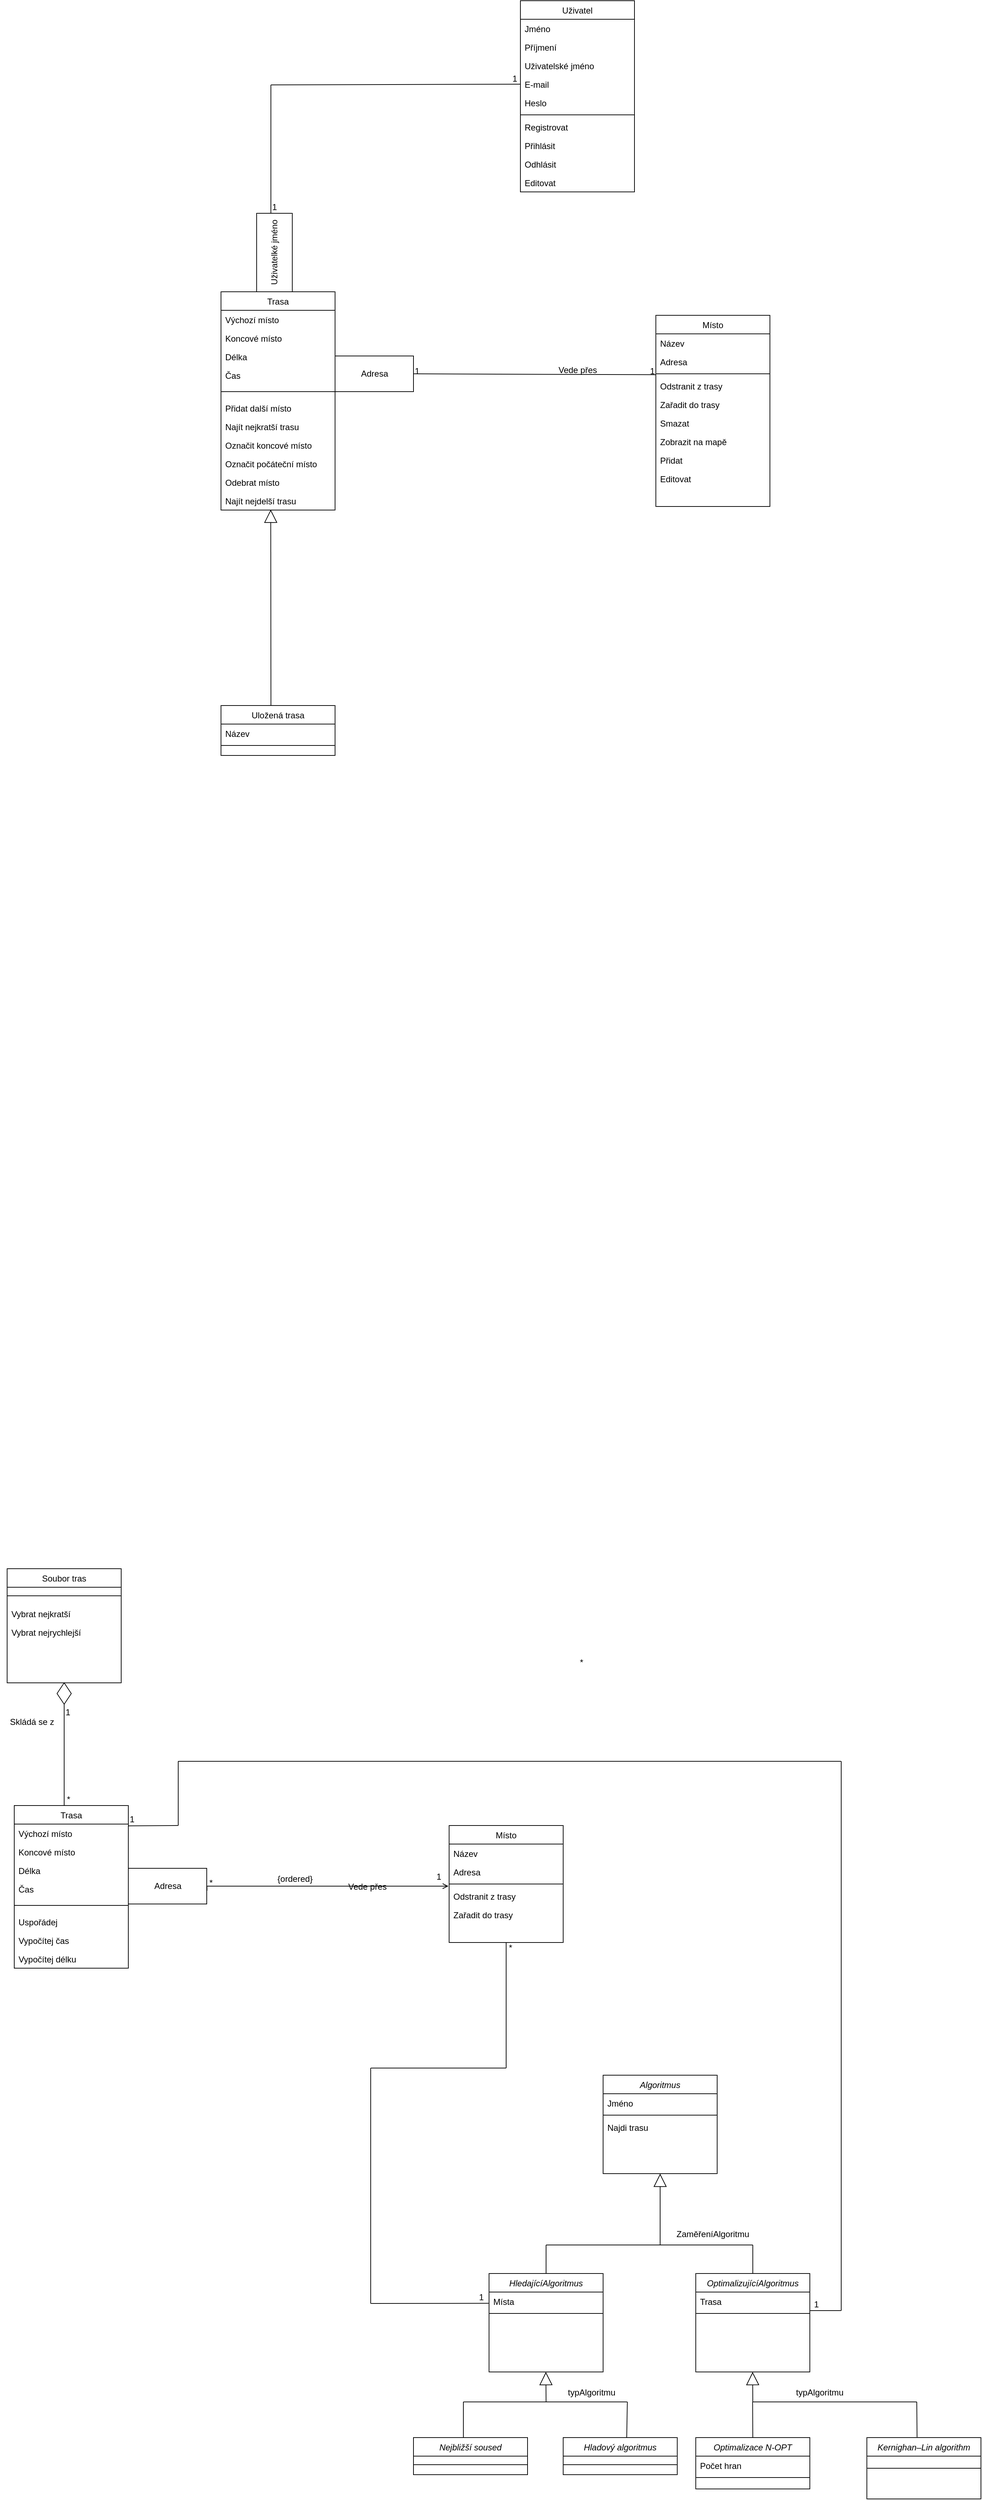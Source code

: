 <mxfile version="20.6.0" type="github">
  <diagram id="C5RBs43oDa-KdzZeNtuy" name="Page-1">
    <mxGraphModel dx="1749" dy="1945" grid="1" gridSize="10" guides="1" tooltips="1" connect="1" arrows="1" fold="1" page="1" pageScale="1" pageWidth="827" pageHeight="1169" math="0" shadow="0">
      <root>
        <mxCell id="WIyWlLk6GJQsqaUBKTNV-0" />
        <mxCell id="WIyWlLk6GJQsqaUBKTNV-1" parent="WIyWlLk6GJQsqaUBKTNV-0" />
        <mxCell id="zkfFHV4jXpPFQw0GAbJ--0" value="Algoritmus" style="swimlane;fontStyle=2;align=center;verticalAlign=top;childLayout=stackLayout;horizontal=1;startSize=26;horizontalStack=0;resizeParent=1;resizeLast=0;collapsible=1;marginBottom=0;rounded=0;shadow=0;strokeWidth=1;" parent="WIyWlLk6GJQsqaUBKTNV-1" vertex="1">
          <mxGeometry x="946" y="1760" width="160" height="138" as="geometry">
            <mxRectangle x="230" y="140" width="160" height="26" as="alternateBounds" />
          </mxGeometry>
        </mxCell>
        <mxCell id="zkfFHV4jXpPFQw0GAbJ--1" value="Jméno" style="text;align=left;verticalAlign=top;spacingLeft=4;spacingRight=4;overflow=hidden;rotatable=0;points=[[0,0.5],[1,0.5]];portConstraint=eastwest;" parent="zkfFHV4jXpPFQw0GAbJ--0" vertex="1">
          <mxGeometry y="26" width="160" height="26" as="geometry" />
        </mxCell>
        <mxCell id="zkfFHV4jXpPFQw0GAbJ--4" value="" style="line;html=1;strokeWidth=1;align=left;verticalAlign=middle;spacingTop=-1;spacingLeft=3;spacingRight=3;rotatable=0;labelPosition=right;points=[];portConstraint=eastwest;" parent="zkfFHV4jXpPFQw0GAbJ--0" vertex="1">
          <mxGeometry y="52" width="160" height="8" as="geometry" />
        </mxCell>
        <mxCell id="zkfFHV4jXpPFQw0GAbJ--5" value="Najdi trasu" style="text;align=left;verticalAlign=top;spacingLeft=4;spacingRight=4;overflow=hidden;rotatable=0;points=[[0,0.5],[1,0.5]];portConstraint=eastwest;" parent="zkfFHV4jXpPFQw0GAbJ--0" vertex="1">
          <mxGeometry y="60" width="160" height="26" as="geometry" />
        </mxCell>
        <mxCell id="zkfFHV4jXpPFQw0GAbJ--17" value="Místo" style="swimlane;fontStyle=0;align=center;verticalAlign=top;childLayout=stackLayout;horizontal=1;startSize=26;horizontalStack=0;resizeParent=1;resizeLast=0;collapsible=1;marginBottom=0;rounded=0;shadow=0;strokeWidth=1;" parent="WIyWlLk6GJQsqaUBKTNV-1" vertex="1">
          <mxGeometry x="730" y="1410" width="160" height="164" as="geometry">
            <mxRectangle x="508" y="120" width="160" height="26" as="alternateBounds" />
          </mxGeometry>
        </mxCell>
        <mxCell id="PRPRRemflatUXukgjwjQ-74" value="Název" style="text;align=left;verticalAlign=top;spacingLeft=4;spacingRight=4;overflow=hidden;rotatable=0;points=[[0,0.5],[1,0.5]];portConstraint=eastwest;rounded=0;shadow=0;html=0;" parent="zkfFHV4jXpPFQw0GAbJ--17" vertex="1">
          <mxGeometry y="26" width="160" height="26" as="geometry" />
        </mxCell>
        <mxCell id="0o7xEiwUKef1w0XgxSPL-0" value="Adresa" style="text;align=left;verticalAlign=top;spacingLeft=4;spacingRight=4;overflow=hidden;rotatable=0;points=[[0,0.5],[1,0.5]];portConstraint=eastwest;rounded=0;shadow=0;html=0;" parent="zkfFHV4jXpPFQw0GAbJ--17" vertex="1">
          <mxGeometry y="52" width="160" height="26" as="geometry" />
        </mxCell>
        <mxCell id="zkfFHV4jXpPFQw0GAbJ--23" value="" style="line;html=1;strokeWidth=1;align=left;verticalAlign=middle;spacingTop=-1;spacingLeft=3;spacingRight=3;rotatable=0;labelPosition=right;points=[];portConstraint=eastwest;" parent="zkfFHV4jXpPFQw0GAbJ--17" vertex="1">
          <mxGeometry y="78" width="160" height="8" as="geometry" />
        </mxCell>
        <mxCell id="zkfFHV4jXpPFQw0GAbJ--25" value="Odstranit z trasy" style="text;align=left;verticalAlign=top;spacingLeft=4;spacingRight=4;overflow=hidden;rotatable=0;points=[[0,0.5],[1,0.5]];portConstraint=eastwest;" parent="zkfFHV4jXpPFQw0GAbJ--17" vertex="1">
          <mxGeometry y="86" width="160" height="26" as="geometry" />
        </mxCell>
        <mxCell id="zkfFHV4jXpPFQw0GAbJ--24" value="Zařadit do trasy" style="text;align=left;verticalAlign=top;spacingLeft=4;spacingRight=4;overflow=hidden;rotatable=0;points=[[0,0.5],[1,0.5]];portConstraint=eastwest;" parent="zkfFHV4jXpPFQw0GAbJ--17" vertex="1">
          <mxGeometry y="112" width="160" height="26" as="geometry" />
        </mxCell>
        <mxCell id="PRPRRemflatUXukgjwjQ-11" value="Nejbližší soused" style="swimlane;fontStyle=2;align=center;verticalAlign=top;childLayout=stackLayout;horizontal=1;startSize=26;horizontalStack=0;resizeParent=1;resizeLast=0;collapsible=1;marginBottom=0;rounded=0;shadow=0;strokeWidth=1;" parent="WIyWlLk6GJQsqaUBKTNV-1" vertex="1">
          <mxGeometry x="680" y="2268" width="160" height="52" as="geometry">
            <mxRectangle x="230" y="140" width="160" height="26" as="alternateBounds" />
          </mxGeometry>
        </mxCell>
        <mxCell id="PRPRRemflatUXukgjwjQ-13" value="" style="line;html=1;strokeWidth=1;align=left;verticalAlign=middle;spacingTop=-1;spacingLeft=3;spacingRight=3;rotatable=0;labelPosition=right;points=[];portConstraint=eastwest;" parent="PRPRRemflatUXukgjwjQ-11" vertex="1">
          <mxGeometry y="26" width="160" height="24" as="geometry" />
        </mxCell>
        <mxCell id="PRPRRemflatUXukgjwjQ-15" value="Trasa" style="swimlane;fontStyle=0;align=center;verticalAlign=top;childLayout=stackLayout;horizontal=1;startSize=26;horizontalStack=0;resizeParent=1;resizeLast=0;collapsible=1;marginBottom=0;rounded=0;shadow=0;strokeWidth=1;" parent="WIyWlLk6GJQsqaUBKTNV-1" vertex="1">
          <mxGeometry x="120" y="1382" width="160" height="228" as="geometry">
            <mxRectangle x="508" y="120" width="160" height="26" as="alternateBounds" />
          </mxGeometry>
        </mxCell>
        <mxCell id="PRPRRemflatUXukgjwjQ-22" value="Výchozí místo" style="text;align=left;verticalAlign=top;spacingLeft=4;spacingRight=4;overflow=hidden;rotatable=0;points=[[0,0.5],[1,0.5]];portConstraint=eastwest;" parent="PRPRRemflatUXukgjwjQ-15" vertex="1">
          <mxGeometry y="26" width="160" height="26" as="geometry" />
        </mxCell>
        <mxCell id="PRPRRemflatUXukgjwjQ-23" value="Koncové místo" style="text;align=left;verticalAlign=top;spacingLeft=4;spacingRight=4;overflow=hidden;rotatable=0;points=[[0,0.5],[1,0.5]];portConstraint=eastwest;" parent="PRPRRemflatUXukgjwjQ-15" vertex="1">
          <mxGeometry y="52" width="160" height="26" as="geometry" />
        </mxCell>
        <mxCell id="PRPRRemflatUXukgjwjQ-83" value="Délka" style="text;align=left;verticalAlign=top;spacingLeft=4;spacingRight=4;overflow=hidden;rotatable=0;points=[[0,0.5],[1,0.5]];portConstraint=eastwest;" parent="PRPRRemflatUXukgjwjQ-15" vertex="1">
          <mxGeometry y="78" width="160" height="26" as="geometry" />
        </mxCell>
        <mxCell id="PRPRRemflatUXukgjwjQ-84" value="Čas" style="text;align=left;verticalAlign=top;spacingLeft=4;spacingRight=4;overflow=hidden;rotatable=0;points=[[0,0.5],[1,0.5]];portConstraint=eastwest;" parent="PRPRRemflatUXukgjwjQ-15" vertex="1">
          <mxGeometry y="104" width="160" height="26" as="geometry" />
        </mxCell>
        <mxCell id="PRPRRemflatUXukgjwjQ-18" value="" style="line;html=1;strokeWidth=1;align=left;verticalAlign=middle;spacingTop=-1;spacingLeft=3;spacingRight=3;rotatable=0;labelPosition=right;points=[];portConstraint=eastwest;" parent="PRPRRemflatUXukgjwjQ-15" vertex="1">
          <mxGeometry y="130" width="160" height="20" as="geometry" />
        </mxCell>
        <mxCell id="PRPRRemflatUXukgjwjQ-120" value="Uspořádej" style="text;align=left;verticalAlign=top;spacingLeft=4;spacingRight=4;overflow=hidden;rotatable=0;points=[[0,0.5],[1,0.5]];portConstraint=eastwest;" parent="PRPRRemflatUXukgjwjQ-15" vertex="1">
          <mxGeometry y="150" width="160" height="26" as="geometry" />
        </mxCell>
        <mxCell id="PRPRRemflatUXukgjwjQ-126" value="Vypočítej čas" style="text;align=left;verticalAlign=top;spacingLeft=4;spacingRight=4;overflow=hidden;rotatable=0;points=[[0,0.5],[1,0.5]];portConstraint=eastwest;" parent="PRPRRemflatUXukgjwjQ-15" vertex="1">
          <mxGeometry y="176" width="160" height="26" as="geometry" />
        </mxCell>
        <mxCell id="PRPRRemflatUXukgjwjQ-127" value="Vypočítej délku" style="text;align=left;verticalAlign=top;spacingLeft=4;spacingRight=4;overflow=hidden;rotatable=0;points=[[0,0.5],[1,0.5]];portConstraint=eastwest;" parent="PRPRRemflatUXukgjwjQ-15" vertex="1">
          <mxGeometry y="202" width="160" height="26" as="geometry" />
        </mxCell>
        <mxCell id="zkfFHV4jXpPFQw0GAbJ--26" value="" style="endArrow=open;shadow=0;strokeWidth=1;rounded=0;endFill=1;edgeStyle=elbowEdgeStyle;elbow=vertical;exitX=1.003;exitY=0.627;exitDx=0;exitDy=0;exitPerimeter=0;" parent="WIyWlLk6GJQsqaUBKTNV-1" source="PRPRRemflatUXukgjwjQ-73" edge="1">
          <mxGeometry x="0.5" y="41" relative="1" as="geometry">
            <mxPoint x="480" y="1522" as="sourcePoint" />
            <mxPoint x="729" y="1495" as="targetPoint" />
            <mxPoint x="-40" y="32" as="offset" />
            <Array as="points">
              <mxPoint x="570" y="1495" />
            </Array>
          </mxGeometry>
        </mxCell>
        <mxCell id="zkfFHV4jXpPFQw0GAbJ--27" value="1" style="resizable=0;align=left;verticalAlign=bottom;labelBackgroundColor=none;fontSize=12;" parent="zkfFHV4jXpPFQw0GAbJ--26" connectable="0" vertex="1">
          <mxGeometry x="-1" relative="1" as="geometry">
            <mxPoint x="320" y="-11" as="offset" />
          </mxGeometry>
        </mxCell>
        <mxCell id="zkfFHV4jXpPFQw0GAbJ--28" value="*" style="resizable=0;align=right;verticalAlign=bottom;labelBackgroundColor=none;fontSize=12;" parent="zkfFHV4jXpPFQw0GAbJ--26" connectable="0" vertex="1">
          <mxGeometry x="1" relative="1" as="geometry">
            <mxPoint x="-329" y="4" as="offset" />
          </mxGeometry>
        </mxCell>
        <mxCell id="zkfFHV4jXpPFQw0GAbJ--29" value="Vede přes" style="text;html=1;resizable=0;points=[];;align=center;verticalAlign=middle;labelBackgroundColor=none;rounded=0;shadow=0;strokeWidth=1;fontSize=12;" parent="zkfFHV4jXpPFQw0GAbJ--26" vertex="1" connectable="0">
          <mxGeometry x="0.5" y="49" relative="1" as="geometry">
            <mxPoint x="267" y="-2076" as="offset" />
          </mxGeometry>
        </mxCell>
        <mxCell id="PRPRRemflatUXukgjwjQ-29" value="Hladový algoritmus" style="swimlane;fontStyle=2;align=center;verticalAlign=top;childLayout=stackLayout;horizontal=1;startSize=26;horizontalStack=0;resizeParent=1;resizeLast=0;collapsible=1;marginBottom=0;rounded=0;shadow=0;strokeWidth=1;" parent="WIyWlLk6GJQsqaUBKTNV-1" vertex="1">
          <mxGeometry x="890" y="2268" width="160" height="52" as="geometry">
            <mxRectangle x="230" y="140" width="160" height="26" as="alternateBounds" />
          </mxGeometry>
        </mxCell>
        <mxCell id="PRPRRemflatUXukgjwjQ-31" value="" style="line;html=1;strokeWidth=1;align=left;verticalAlign=middle;spacingTop=-1;spacingLeft=3;spacingRight=3;rotatable=0;labelPosition=right;points=[];portConstraint=eastwest;" parent="PRPRRemflatUXukgjwjQ-29" vertex="1">
          <mxGeometry y="26" width="160" height="24" as="geometry" />
        </mxCell>
        <mxCell id="PRPRRemflatUXukgjwjQ-33" value="Optimalizace N-OPT" style="swimlane;fontStyle=2;align=center;verticalAlign=top;childLayout=stackLayout;horizontal=1;startSize=26;horizontalStack=0;resizeParent=1;resizeLast=0;collapsible=1;marginBottom=0;rounded=0;shadow=0;strokeWidth=1;" parent="WIyWlLk6GJQsqaUBKTNV-1" vertex="1">
          <mxGeometry x="1076" y="2268" width="160" height="72" as="geometry">
            <mxRectangle x="230" y="140" width="160" height="26" as="alternateBounds" />
          </mxGeometry>
        </mxCell>
        <mxCell id="PRPRRemflatUXukgjwjQ-34" value="Počet hran" style="text;align=left;verticalAlign=top;spacingLeft=4;spacingRight=4;overflow=hidden;rotatable=0;points=[[0,0.5],[1,0.5]];portConstraint=eastwest;" parent="PRPRRemflatUXukgjwjQ-33" vertex="1">
          <mxGeometry y="26" width="160" height="26" as="geometry" />
        </mxCell>
        <mxCell id="PRPRRemflatUXukgjwjQ-35" value="" style="line;html=1;strokeWidth=1;align=left;verticalAlign=middle;spacingTop=-1;spacingLeft=3;spacingRight=3;rotatable=0;labelPosition=right;points=[];portConstraint=eastwest;" parent="PRPRRemflatUXukgjwjQ-33" vertex="1">
          <mxGeometry y="52" width="160" height="8" as="geometry" />
        </mxCell>
        <mxCell id="PRPRRemflatUXukgjwjQ-37" value="" style="endArrow=block;endSize=16;endFill=0;html=1;rounded=0;entryX=0.5;entryY=1;entryDx=0;entryDy=0;" parent="WIyWlLk6GJQsqaUBKTNV-1" target="zkfFHV4jXpPFQw0GAbJ--0" edge="1">
          <mxGeometry x="0.805" y="-35" width="160" relative="1" as="geometry">
            <mxPoint x="1026" y="1938" as="sourcePoint" />
            <mxPoint x="996" y="2088" as="targetPoint" />
            <mxPoint as="offset" />
          </mxGeometry>
        </mxCell>
        <mxCell id="PRPRRemflatUXukgjwjQ-38" value="" style="endArrow=none;html=1;rounded=0;" parent="WIyWlLk6GJQsqaUBKTNV-1" edge="1">
          <mxGeometry width="50" height="50" relative="1" as="geometry">
            <mxPoint x="750" y="2268" as="sourcePoint" />
            <mxPoint x="750" y="2218" as="targetPoint" />
          </mxGeometry>
        </mxCell>
        <mxCell id="PRPRRemflatUXukgjwjQ-39" value="" style="endArrow=none;html=1;rounded=0;" parent="WIyWlLk6GJQsqaUBKTNV-1" edge="1">
          <mxGeometry width="50" height="50" relative="1" as="geometry">
            <mxPoint x="750" y="2218" as="sourcePoint" />
            <mxPoint x="980" y="2218" as="targetPoint" />
          </mxGeometry>
        </mxCell>
        <mxCell id="PRPRRemflatUXukgjwjQ-41" value="" style="endArrow=none;html=1;rounded=0;exitX=0.5;exitY=0;exitDx=0;exitDy=0;" parent="WIyWlLk6GJQsqaUBKTNV-1" source="PRPRRemflatUXukgjwjQ-33" edge="1">
          <mxGeometry width="50" height="50" relative="1" as="geometry">
            <mxPoint x="1155.71" y="2258" as="sourcePoint" />
            <mxPoint x="1155.71" y="2218" as="targetPoint" />
          </mxGeometry>
        </mxCell>
        <mxCell id="PRPRRemflatUXukgjwjQ-43" value="" style="endArrow=none;html=1;rounded=0;exitX=0.557;exitY=-0.004;exitDx=0;exitDy=0;exitPerimeter=0;" parent="WIyWlLk6GJQsqaUBKTNV-1" source="PRPRRemflatUXukgjwjQ-29" edge="1">
          <mxGeometry width="50" height="50" relative="1" as="geometry">
            <mxPoint x="980" y="2258" as="sourcePoint" />
            <mxPoint x="980" y="2218" as="targetPoint" />
          </mxGeometry>
        </mxCell>
        <mxCell id="PRPRRemflatUXukgjwjQ-44" value="" style="endArrow=none;html=1;rounded=0;" parent="WIyWlLk6GJQsqaUBKTNV-1" edge="1">
          <mxGeometry width="50" height="50" relative="1" as="geometry">
            <mxPoint x="1026" y="1998" as="sourcePoint" />
            <mxPoint x="1026" y="1938" as="targetPoint" />
          </mxGeometry>
        </mxCell>
        <mxCell id="PRPRRemflatUXukgjwjQ-45" value="ZaměřeníAlgoritmu" style="text;html=1;strokeColor=none;fillColor=none;align=center;verticalAlign=middle;whiteSpace=wrap;rounded=0;" parent="WIyWlLk6GJQsqaUBKTNV-1" vertex="1">
          <mxGeometry x="1070" y="1968" width="60" height="30" as="geometry" />
        </mxCell>
        <mxCell id="PRPRRemflatUXukgjwjQ-50" value="HledajícíAlgoritmus" style="swimlane;fontStyle=2;align=center;verticalAlign=top;childLayout=stackLayout;horizontal=1;startSize=26;horizontalStack=0;resizeParent=1;resizeLast=0;collapsible=1;marginBottom=0;rounded=0;shadow=0;strokeWidth=1;" parent="WIyWlLk6GJQsqaUBKTNV-1" vertex="1">
          <mxGeometry x="786" y="2038" width="160" height="138" as="geometry">
            <mxRectangle x="230" y="140" width="160" height="26" as="alternateBounds" />
          </mxGeometry>
        </mxCell>
        <mxCell id="PRPRRemflatUXukgjwjQ-51" value="Místa" style="text;align=left;verticalAlign=top;spacingLeft=4;spacingRight=4;overflow=hidden;rotatable=0;points=[[0,0.5],[1,0.5]];portConstraint=eastwest;" parent="PRPRRemflatUXukgjwjQ-50" vertex="1">
          <mxGeometry y="26" width="160" height="26" as="geometry" />
        </mxCell>
        <mxCell id="PRPRRemflatUXukgjwjQ-52" value="" style="line;html=1;strokeWidth=1;align=left;verticalAlign=middle;spacingTop=-1;spacingLeft=3;spacingRight=3;rotatable=0;labelPosition=right;points=[];portConstraint=eastwest;" parent="PRPRRemflatUXukgjwjQ-50" vertex="1">
          <mxGeometry y="52" width="160" height="8" as="geometry" />
        </mxCell>
        <mxCell id="PRPRRemflatUXukgjwjQ-54" value="OptimalizujícíAlgoritmus&#xa;" style="swimlane;fontStyle=2;align=center;verticalAlign=top;childLayout=stackLayout;horizontal=1;startSize=26;horizontalStack=0;resizeParent=1;resizeLast=0;collapsible=1;marginBottom=0;rounded=0;shadow=0;strokeWidth=1;" parent="WIyWlLk6GJQsqaUBKTNV-1" vertex="1">
          <mxGeometry x="1076" y="2038" width="160" height="138" as="geometry">
            <mxRectangle x="230" y="140" width="160" height="26" as="alternateBounds" />
          </mxGeometry>
        </mxCell>
        <mxCell id="PRPRRemflatUXukgjwjQ-55" value="Trasa" style="text;align=left;verticalAlign=top;spacingLeft=4;spacingRight=4;overflow=hidden;rotatable=0;points=[[0,0.5],[1,0.5]];portConstraint=eastwest;" parent="PRPRRemflatUXukgjwjQ-54" vertex="1">
          <mxGeometry y="26" width="160" height="26" as="geometry" />
        </mxCell>
        <mxCell id="PRPRRemflatUXukgjwjQ-56" value="" style="line;html=1;strokeWidth=1;align=left;verticalAlign=middle;spacingTop=-1;spacingLeft=3;spacingRight=3;rotatable=0;labelPosition=right;points=[];portConstraint=eastwest;" parent="PRPRRemflatUXukgjwjQ-54" vertex="1">
          <mxGeometry y="52" width="160" height="8" as="geometry" />
        </mxCell>
        <mxCell id="PRPRRemflatUXukgjwjQ-58" value="" style="endArrow=none;html=1;rounded=0;" parent="WIyWlLk6GJQsqaUBKTNV-1" edge="1">
          <mxGeometry width="50" height="50" relative="1" as="geometry">
            <mxPoint x="866" y="1998" as="sourcePoint" />
            <mxPoint x="1156" y="1998" as="targetPoint" />
          </mxGeometry>
        </mxCell>
        <mxCell id="PRPRRemflatUXukgjwjQ-59" value="" style="endArrow=none;html=1;rounded=0;exitX=0.5;exitY=0;exitDx=0;exitDy=0;" parent="WIyWlLk6GJQsqaUBKTNV-1" source="PRPRRemflatUXukgjwjQ-50" edge="1">
          <mxGeometry width="50" height="50" relative="1" as="geometry">
            <mxPoint x="896" y="2048" as="sourcePoint" />
            <mxPoint x="866" y="1998" as="targetPoint" />
          </mxGeometry>
        </mxCell>
        <mxCell id="PRPRRemflatUXukgjwjQ-60" value="" style="endArrow=none;html=1;rounded=0;exitX=0.5;exitY=0;exitDx=0;exitDy=0;" parent="WIyWlLk6GJQsqaUBKTNV-1" source="PRPRRemflatUXukgjwjQ-54" edge="1">
          <mxGeometry width="50" height="50" relative="1" as="geometry">
            <mxPoint x="1106" y="2048" as="sourcePoint" />
            <mxPoint x="1156" y="1998" as="targetPoint" />
          </mxGeometry>
        </mxCell>
        <mxCell id="PRPRRemflatUXukgjwjQ-61" value="" style="endArrow=block;endSize=16;endFill=0;html=1;rounded=0;entryX=0.5;entryY=1;entryDx=0;entryDy=0;" parent="WIyWlLk6GJQsqaUBKTNV-1" edge="1">
          <mxGeometry x="0.805" y="-35" width="160" relative="1" as="geometry">
            <mxPoint x="866" y="2218" as="sourcePoint" />
            <mxPoint x="865.71" y="2176" as="targetPoint" />
            <mxPoint as="offset" />
          </mxGeometry>
        </mxCell>
        <mxCell id="PRPRRemflatUXukgjwjQ-66" value="" style="endArrow=block;endSize=16;endFill=0;html=1;rounded=0;entryX=0.5;entryY=1;entryDx=0;entryDy=0;" parent="WIyWlLk6GJQsqaUBKTNV-1" edge="1">
          <mxGeometry x="0.805" y="-35" width="160" relative="1" as="geometry">
            <mxPoint x="1156" y="2218" as="sourcePoint" />
            <mxPoint x="1155.71" y="2176" as="targetPoint" />
            <mxPoint as="offset" />
          </mxGeometry>
        </mxCell>
        <mxCell id="PRPRRemflatUXukgjwjQ-67" value="" style="endArrow=none;html=1;rounded=0;" parent="WIyWlLk6GJQsqaUBKTNV-1" edge="1">
          <mxGeometry width="50" height="50" relative="1" as="geometry">
            <mxPoint x="1156" y="2218" as="sourcePoint" />
            <mxPoint x="1386" y="2218" as="targetPoint" />
          </mxGeometry>
        </mxCell>
        <mxCell id="PRPRRemflatUXukgjwjQ-68" value="Kernighan–Lin algorithm" style="swimlane;fontStyle=2;align=center;verticalAlign=top;childLayout=stackLayout;horizontal=1;startSize=26;horizontalStack=0;resizeParent=1;resizeLast=0;collapsible=1;marginBottom=0;rounded=0;shadow=0;strokeWidth=1;" parent="WIyWlLk6GJQsqaUBKTNV-1" vertex="1">
          <mxGeometry x="1316" y="2268" width="160" height="86" as="geometry">
            <mxRectangle x="230" y="140" width="160" height="26" as="alternateBounds" />
          </mxGeometry>
        </mxCell>
        <mxCell id="PRPRRemflatUXukgjwjQ-70" value="" style="line;html=1;strokeWidth=1;align=left;verticalAlign=middle;spacingTop=-1;spacingLeft=3;spacingRight=3;rotatable=0;labelPosition=right;points=[];portConstraint=eastwest;" parent="PRPRRemflatUXukgjwjQ-68" vertex="1">
          <mxGeometry y="26" width="160" height="34" as="geometry" />
        </mxCell>
        <mxCell id="PRPRRemflatUXukgjwjQ-72" value="" style="endArrow=none;html=1;rounded=0;exitX=0.44;exitY=-0.007;exitDx=0;exitDy=0;exitPerimeter=0;" parent="WIyWlLk6GJQsqaUBKTNV-1" source="PRPRRemflatUXukgjwjQ-68" edge="1">
          <mxGeometry width="50" height="50" relative="1" as="geometry">
            <mxPoint x="1336" y="2268" as="sourcePoint" />
            <mxPoint x="1386" y="2218" as="targetPoint" />
          </mxGeometry>
        </mxCell>
        <mxCell id="PRPRRemflatUXukgjwjQ-73" value="Adresa" style="html=1;" parent="WIyWlLk6GJQsqaUBKTNV-1" vertex="1">
          <mxGeometry x="280" y="1470" width="110" height="50" as="geometry" />
        </mxCell>
        <mxCell id="PRPRRemflatUXukgjwjQ-85" value="" style="endArrow=none;html=1;rounded=0;" parent="WIyWlLk6GJQsqaUBKTNV-1" edge="1">
          <mxGeometry width="50" height="50" relative="1" as="geometry">
            <mxPoint x="810" y="1750" as="sourcePoint" />
            <mxPoint x="810" y="1574" as="targetPoint" />
          </mxGeometry>
        </mxCell>
        <mxCell id="PRPRRemflatUXukgjwjQ-86" value="" style="endArrow=none;html=1;rounded=0;" parent="WIyWlLk6GJQsqaUBKTNV-1" edge="1">
          <mxGeometry width="50" height="50" relative="1" as="geometry">
            <mxPoint x="620" y="1750" as="sourcePoint" />
            <mxPoint x="810" y="1750" as="targetPoint" />
          </mxGeometry>
        </mxCell>
        <mxCell id="PRPRRemflatUXukgjwjQ-87" value="" style="endArrow=none;html=1;rounded=0;" parent="WIyWlLk6GJQsqaUBKTNV-1" edge="1">
          <mxGeometry width="50" height="50" relative="1" as="geometry">
            <mxPoint x="620" y="2080" as="sourcePoint" />
            <mxPoint x="620" y="1750" as="targetPoint" />
          </mxGeometry>
        </mxCell>
        <mxCell id="PRPRRemflatUXukgjwjQ-88" value="" style="endArrow=none;html=1;rounded=0;entryX=-0.004;entryY=0.607;entryDx=0;entryDy=0;entryPerimeter=0;" parent="WIyWlLk6GJQsqaUBKTNV-1" target="PRPRRemflatUXukgjwjQ-51" edge="1">
          <mxGeometry width="50" height="50" relative="1" as="geometry">
            <mxPoint x="620" y="2080" as="sourcePoint" />
            <mxPoint x="780" y="2080" as="targetPoint" />
          </mxGeometry>
        </mxCell>
        <mxCell id="PRPRRemflatUXukgjwjQ-91" value="*" style="resizable=0;align=right;verticalAlign=bottom;labelBackgroundColor=none;fontSize=12;" parent="WIyWlLk6GJQsqaUBKTNV-1" connectable="0" vertex="1">
          <mxGeometry x="820" y="1590" as="geometry" />
        </mxCell>
        <mxCell id="PRPRRemflatUXukgjwjQ-92" value="1" style="resizable=0;align=left;verticalAlign=bottom;labelBackgroundColor=none;fontSize=12;direction=west;" parent="WIyWlLk6GJQsqaUBKTNV-1" connectable="0" vertex="1">
          <mxGeometry x="1240" y="2090" as="geometry" />
        </mxCell>
        <mxCell id="PRPRRemflatUXukgjwjQ-93" value="" style="endArrow=none;html=1;rounded=0;" parent="WIyWlLk6GJQsqaUBKTNV-1" edge="1">
          <mxGeometry width="50" height="50" relative="1" as="geometry">
            <mxPoint x="190" y="1382" as="sourcePoint" />
            <mxPoint x="190" y="1240" as="targetPoint" />
          </mxGeometry>
        </mxCell>
        <mxCell id="PRPRRemflatUXukgjwjQ-94" value="" style="endArrow=none;html=1;rounded=0;" parent="WIyWlLk6GJQsqaUBKTNV-1" edge="1">
          <mxGeometry width="50" height="50" relative="1" as="geometry">
            <mxPoint x="350" y="1320" as="sourcePoint" />
            <mxPoint x="1280" y="1320" as="targetPoint" />
          </mxGeometry>
        </mxCell>
        <mxCell id="PRPRRemflatUXukgjwjQ-95" value="" style="endArrow=none;html=1;rounded=0;" parent="WIyWlLk6GJQsqaUBKTNV-1" edge="1">
          <mxGeometry width="50" height="50" relative="1" as="geometry">
            <mxPoint x="1280" y="2090" as="sourcePoint" />
            <mxPoint x="1280" y="1320" as="targetPoint" />
          </mxGeometry>
        </mxCell>
        <mxCell id="PRPRRemflatUXukgjwjQ-96" value="" style="endArrow=none;html=1;rounded=0;exitX=1;exitY=1;exitDx=0;exitDy=0;exitPerimeter=0;" parent="WIyWlLk6GJQsqaUBKTNV-1" source="PRPRRemflatUXukgjwjQ-55" edge="1">
          <mxGeometry width="50" height="50" relative="1" as="geometry">
            <mxPoint x="1236" y="2088" as="sourcePoint" />
            <mxPoint x="1280" y="2090" as="targetPoint" />
          </mxGeometry>
        </mxCell>
        <mxCell id="PRPRRemflatUXukgjwjQ-97" value="1" style="resizable=0;align=left;verticalAlign=bottom;labelBackgroundColor=none;fontSize=12;direction=west;" parent="WIyWlLk6GJQsqaUBKTNV-1" connectable="0" vertex="1">
          <mxGeometry x="770.0" y="2080" as="geometry" />
        </mxCell>
        <mxCell id="PRPRRemflatUXukgjwjQ-98" value="*" style="resizable=0;align=right;verticalAlign=bottom;labelBackgroundColor=none;fontSize=12;" parent="WIyWlLk6GJQsqaUBKTNV-1" connectable="0" vertex="1">
          <mxGeometry x="200.0" y="1382" as="geometry" />
        </mxCell>
        <mxCell id="PRPRRemflatUXukgjwjQ-99" value="Soubor tras" style="swimlane;fontStyle=0;align=center;verticalAlign=top;childLayout=stackLayout;horizontal=1;startSize=26;horizontalStack=0;resizeParent=1;resizeLast=0;collapsible=1;marginBottom=0;rounded=0;shadow=0;strokeWidth=1;" parent="WIyWlLk6GJQsqaUBKTNV-1" vertex="1">
          <mxGeometry x="110" y="1050" width="160" height="160" as="geometry">
            <mxRectangle x="508" y="120" width="160" height="26" as="alternateBounds" />
          </mxGeometry>
        </mxCell>
        <mxCell id="PRPRRemflatUXukgjwjQ-102" value="" style="line;html=1;strokeWidth=1;align=left;verticalAlign=middle;spacingTop=-1;spacingLeft=3;spacingRight=3;rotatable=0;labelPosition=right;points=[];portConstraint=eastwest;" parent="PRPRRemflatUXukgjwjQ-99" vertex="1">
          <mxGeometry y="26" width="160" height="24" as="geometry" />
        </mxCell>
        <mxCell id="PRPRRemflatUXukgjwjQ-19" value="Vybrat nejkratší" style="text;align=left;verticalAlign=top;spacingLeft=4;spacingRight=4;overflow=hidden;rotatable=0;points=[[0,0.5],[1,0.5]];portConstraint=eastwest;" parent="PRPRRemflatUXukgjwjQ-99" vertex="1">
          <mxGeometry y="50" width="160" height="26" as="geometry" />
        </mxCell>
        <mxCell id="PRPRRemflatUXukgjwjQ-20" value="Vybrat nejrychlejší" style="text;align=left;verticalAlign=top;spacingLeft=4;spacingRight=4;overflow=hidden;rotatable=0;points=[[0,0.5],[1,0.5]];portConstraint=eastwest;" parent="PRPRRemflatUXukgjwjQ-99" vertex="1">
          <mxGeometry y="76" width="160" height="26" as="geometry" />
        </mxCell>
        <mxCell id="PRPRRemflatUXukgjwjQ-105" value="" style="endArrow=none;html=1;rounded=0;" parent="WIyWlLk6GJQsqaUBKTNV-1" edge="1">
          <mxGeometry width="50" height="50" relative="1" as="geometry">
            <mxPoint x="350" y="1410" as="sourcePoint" />
            <mxPoint x="350" y="1320" as="targetPoint" />
          </mxGeometry>
        </mxCell>
        <mxCell id="PRPRRemflatUXukgjwjQ-106" value="" style="endArrow=none;html=1;rounded=0;exitX=0.998;exitY=0.095;exitDx=0;exitDy=0;exitPerimeter=0;" parent="WIyWlLk6GJQsqaUBKTNV-1" edge="1">
          <mxGeometry width="50" height="50" relative="1" as="geometry">
            <mxPoint x="279.68" y="1410.47" as="sourcePoint" />
            <mxPoint x="350" y="1410" as="targetPoint" />
          </mxGeometry>
        </mxCell>
        <mxCell id="PRPRRemflatUXukgjwjQ-107" value="1" style="resizable=0;align=left;verticalAlign=bottom;labelBackgroundColor=none;fontSize=12;" parent="WIyWlLk6GJQsqaUBKTNV-1" connectable="0" vertex="1">
          <mxGeometry x="190.0" y="1260.0" as="geometry" />
        </mxCell>
        <mxCell id="PRPRRemflatUXukgjwjQ-108" value="{ordered}" style="text;html=1;strokeColor=none;fillColor=none;align=center;verticalAlign=middle;whiteSpace=wrap;rounded=0;" parent="WIyWlLk6GJQsqaUBKTNV-1" vertex="1">
          <mxGeometry x="484" y="1470" width="60" height="30" as="geometry" />
        </mxCell>
        <mxCell id="PRPRRemflatUXukgjwjQ-109" value="Skládá se z" style="text;html=1;strokeColor=none;fillColor=none;align=center;verticalAlign=middle;whiteSpace=wrap;rounded=0;" parent="WIyWlLk6GJQsqaUBKTNV-1" vertex="1">
          <mxGeometry x="100" y="1250" width="90" height="30" as="geometry" />
        </mxCell>
        <mxCell id="PRPRRemflatUXukgjwjQ-110" value="" style="rhombus;whiteSpace=wrap;html=1;" parent="WIyWlLk6GJQsqaUBKTNV-1" vertex="1">
          <mxGeometry x="180" y="1210" width="20" height="30" as="geometry" />
        </mxCell>
        <mxCell id="PRPRRemflatUXukgjwjQ-111" value="typAlgoritmu" style="text;html=1;strokeColor=none;fillColor=none;align=center;verticalAlign=middle;whiteSpace=wrap;rounded=0;" parent="WIyWlLk6GJQsqaUBKTNV-1" vertex="1">
          <mxGeometry x="900" y="2190" width="60" height="30" as="geometry" />
        </mxCell>
        <mxCell id="PRPRRemflatUXukgjwjQ-112" value="typAlgoritmu" style="text;html=1;strokeColor=none;fillColor=none;align=center;verticalAlign=middle;whiteSpace=wrap;rounded=0;" parent="WIyWlLk6GJQsqaUBKTNV-1" vertex="1">
          <mxGeometry x="1220" y="2190" width="60" height="30" as="geometry" />
        </mxCell>
        <mxCell id="0o7xEiwUKef1w0XgxSPL-1" value="1" style="resizable=0;align=left;verticalAlign=bottom;labelBackgroundColor=none;fontSize=12;direction=west;" parent="WIyWlLk6GJQsqaUBKTNV-1" connectable="0" vertex="1">
          <mxGeometry x="280" y="1410" as="geometry" />
        </mxCell>
        <mxCell id="BEmR0IFdePk5m59CKv5f-0" value="Uživatel" style="swimlane;fontStyle=0;align=center;verticalAlign=top;childLayout=stackLayout;horizontal=1;startSize=26;horizontalStack=0;resizeParent=1;resizeLast=0;collapsible=1;marginBottom=0;rounded=0;shadow=0;strokeWidth=1;" parent="WIyWlLk6GJQsqaUBKTNV-1" vertex="1">
          <mxGeometry x="830" y="-1148" width="160" height="268" as="geometry">
            <mxRectangle x="508" y="120" width="160" height="26" as="alternateBounds" />
          </mxGeometry>
        </mxCell>
        <mxCell id="BEmR0IFdePk5m59CKv5f-1" value="Jméno" style="text;align=left;verticalAlign=top;spacingLeft=4;spacingRight=4;overflow=hidden;rotatable=0;points=[[0,0.5],[1,0.5]];portConstraint=eastwest;rounded=0;shadow=0;html=0;" parent="BEmR0IFdePk5m59CKv5f-0" vertex="1">
          <mxGeometry y="26" width="160" height="26" as="geometry" />
        </mxCell>
        <mxCell id="BEmR0IFdePk5m59CKv5f-2" value="Příjmení" style="text;align=left;verticalAlign=top;spacingLeft=4;spacingRight=4;overflow=hidden;rotatable=0;points=[[0,0.5],[1,0.5]];portConstraint=eastwest;rounded=0;shadow=0;html=0;" parent="BEmR0IFdePk5m59CKv5f-0" vertex="1">
          <mxGeometry y="52" width="160" height="26" as="geometry" />
        </mxCell>
        <mxCell id="BEmR0IFdePk5m59CKv5f-8" value="Uživatelské jméno" style="text;align=left;verticalAlign=top;spacingLeft=4;spacingRight=4;overflow=hidden;rotatable=0;points=[[0,0.5],[1,0.5]];portConstraint=eastwest;rounded=0;shadow=0;html=0;" parent="BEmR0IFdePk5m59CKv5f-0" vertex="1">
          <mxGeometry y="78" width="160" height="26" as="geometry" />
        </mxCell>
        <mxCell id="BEmR0IFdePk5m59CKv5f-9" value="E-mail" style="text;align=left;verticalAlign=top;spacingLeft=4;spacingRight=4;overflow=hidden;rotatable=0;points=[[0,0.5],[1,0.5]];portConstraint=eastwest;rounded=0;shadow=0;html=0;" parent="BEmR0IFdePk5m59CKv5f-0" vertex="1">
          <mxGeometry y="104" width="160" height="26" as="geometry" />
        </mxCell>
        <mxCell id="BEmR0IFdePk5m59CKv5f-10" value="Heslo" style="text;align=left;verticalAlign=top;spacingLeft=4;spacingRight=4;overflow=hidden;rotatable=0;points=[[0,0.5],[1,0.5]];portConstraint=eastwest;rounded=0;shadow=0;html=0;" parent="BEmR0IFdePk5m59CKv5f-0" vertex="1">
          <mxGeometry y="130" width="160" height="26" as="geometry" />
        </mxCell>
        <mxCell id="BEmR0IFdePk5m59CKv5f-3" value="" style="line;html=1;strokeWidth=1;align=left;verticalAlign=middle;spacingTop=-1;spacingLeft=3;spacingRight=3;rotatable=0;labelPosition=right;points=[];portConstraint=eastwest;" parent="BEmR0IFdePk5m59CKv5f-0" vertex="1">
          <mxGeometry y="156" width="160" height="8" as="geometry" />
        </mxCell>
        <mxCell id="BEmR0IFdePk5m59CKv5f-4" value="Registrovat" style="text;align=left;verticalAlign=top;spacingLeft=4;spacingRight=4;overflow=hidden;rotatable=0;points=[[0,0.5],[1,0.5]];portConstraint=eastwest;" parent="BEmR0IFdePk5m59CKv5f-0" vertex="1">
          <mxGeometry y="164" width="160" height="26" as="geometry" />
        </mxCell>
        <mxCell id="BEmR0IFdePk5m59CKv5f-5" value="Přihlásit" style="text;align=left;verticalAlign=top;spacingLeft=4;spacingRight=4;overflow=hidden;rotatable=0;points=[[0,0.5],[1,0.5]];portConstraint=eastwest;" parent="BEmR0IFdePk5m59CKv5f-0" vertex="1">
          <mxGeometry y="190" width="160" height="26" as="geometry" />
        </mxCell>
        <mxCell id="BEmR0IFdePk5m59CKv5f-11" value="Odhlásit" style="text;align=left;verticalAlign=top;spacingLeft=4;spacingRight=4;overflow=hidden;rotatable=0;points=[[0,0.5],[1,0.5]];portConstraint=eastwest;" parent="BEmR0IFdePk5m59CKv5f-0" vertex="1">
          <mxGeometry y="216" width="160" height="26" as="geometry" />
        </mxCell>
        <mxCell id="BEmR0IFdePk5m59CKv5f-12" value="Editovat" style="text;align=left;verticalAlign=top;spacingLeft=4;spacingRight=4;overflow=hidden;rotatable=0;points=[[0,0.5],[1,0.5]];portConstraint=eastwest;" parent="BEmR0IFdePk5m59CKv5f-0" vertex="1">
          <mxGeometry y="242" width="160" height="26" as="geometry" />
        </mxCell>
        <mxCell id="BEmR0IFdePk5m59CKv5f-7" value="*" style="resizable=0;align=right;verticalAlign=bottom;labelBackgroundColor=none;fontSize=12;" parent="WIyWlLk6GJQsqaUBKTNV-1" connectable="0" vertex="1">
          <mxGeometry x="919.67" y="1190" as="geometry" />
        </mxCell>
        <mxCell id="BEmR0IFdePk5m59CKv5f-38" value="" style="resizable=0;align=left;verticalAlign=bottom;labelBackgroundColor=none;fontSize=12;" parent="WIyWlLk6GJQsqaUBKTNV-1" connectable="0" vertex="1">
          <mxGeometry x="790" y="-630" width="160" as="geometry" />
        </mxCell>
        <mxCell id="BEmR0IFdePk5m59CKv5f-39" value="" style="resizable=0;align=left;verticalAlign=bottom;labelBackgroundColor=none;fontSize=12;" parent="WIyWlLk6GJQsqaUBKTNV-1" connectable="0" vertex="1">
          <mxGeometry x="880" y="-610" width="160" as="geometry" />
        </mxCell>
        <mxCell id="raq6NdUe_7kH6Z-9C0gb-15" value="Místo" style="swimlane;fontStyle=0;align=center;verticalAlign=top;childLayout=stackLayout;horizontal=1;startSize=26;horizontalStack=0;resizeParent=1;resizeLast=0;collapsible=1;marginBottom=0;rounded=0;shadow=0;strokeWidth=1;" vertex="1" parent="WIyWlLk6GJQsqaUBKTNV-1">
          <mxGeometry x="1020" y="-707" width="160" height="268" as="geometry">
            <mxRectangle x="508" y="120" width="160" height="26" as="alternateBounds" />
          </mxGeometry>
        </mxCell>
        <mxCell id="raq6NdUe_7kH6Z-9C0gb-16" value="Název" style="text;align=left;verticalAlign=top;spacingLeft=4;spacingRight=4;overflow=hidden;rotatable=0;points=[[0,0.5],[1,0.5]];portConstraint=eastwest;rounded=0;shadow=0;html=0;" vertex="1" parent="raq6NdUe_7kH6Z-9C0gb-15">
          <mxGeometry y="26" width="160" height="26" as="geometry" />
        </mxCell>
        <mxCell id="raq6NdUe_7kH6Z-9C0gb-17" value="Adresa" style="text;align=left;verticalAlign=top;spacingLeft=4;spacingRight=4;overflow=hidden;rotatable=0;points=[[0,0.5],[1,0.5]];portConstraint=eastwest;rounded=0;shadow=0;html=0;" vertex="1" parent="raq6NdUe_7kH6Z-9C0gb-15">
          <mxGeometry y="52" width="160" height="26" as="geometry" />
        </mxCell>
        <mxCell id="raq6NdUe_7kH6Z-9C0gb-18" value="" style="line;html=1;strokeWidth=1;align=left;verticalAlign=middle;spacingTop=-1;spacingLeft=3;spacingRight=3;rotatable=0;labelPosition=right;points=[];portConstraint=eastwest;" vertex="1" parent="raq6NdUe_7kH6Z-9C0gb-15">
          <mxGeometry y="78" width="160" height="8" as="geometry" />
        </mxCell>
        <mxCell id="raq6NdUe_7kH6Z-9C0gb-19" value="Odstranit z trasy" style="text;align=left;verticalAlign=top;spacingLeft=4;spacingRight=4;overflow=hidden;rotatable=0;points=[[0,0.5],[1,0.5]];portConstraint=eastwest;" vertex="1" parent="raq6NdUe_7kH6Z-9C0gb-15">
          <mxGeometry y="86" width="160" height="26" as="geometry" />
        </mxCell>
        <mxCell id="raq6NdUe_7kH6Z-9C0gb-20" value="Zařadit do trasy" style="text;align=left;verticalAlign=top;spacingLeft=4;spacingRight=4;overflow=hidden;rotatable=0;points=[[0,0.5],[1,0.5]];portConstraint=eastwest;" vertex="1" parent="raq6NdUe_7kH6Z-9C0gb-15">
          <mxGeometry y="112" width="160" height="26" as="geometry" />
        </mxCell>
        <mxCell id="BEmR0IFdePk5m59CKv5f-22" value="Smazat" style="text;align=left;verticalAlign=top;spacingLeft=4;spacingRight=4;overflow=hidden;rotatable=0;points=[[0,0.5],[1,0.5]];portConstraint=eastwest;" parent="raq6NdUe_7kH6Z-9C0gb-15" vertex="1">
          <mxGeometry y="138" width="160" height="26" as="geometry" />
        </mxCell>
        <mxCell id="BEmR0IFdePk5m59CKv5f-21" value="Zobrazit na mapě" style="text;align=left;verticalAlign=top;spacingLeft=4;spacingRight=4;overflow=hidden;rotatable=0;points=[[0,0.5],[1,0.5]];portConstraint=eastwest;" parent="raq6NdUe_7kH6Z-9C0gb-15" vertex="1">
          <mxGeometry y="164" width="160" height="26" as="geometry" />
        </mxCell>
        <mxCell id="BEmR0IFdePk5m59CKv5f-24" value="Přidat" style="text;align=left;verticalAlign=top;spacingLeft=4;spacingRight=4;overflow=hidden;rotatable=0;points=[[0,0.5],[1,0.5]];portConstraint=eastwest;" parent="raq6NdUe_7kH6Z-9C0gb-15" vertex="1">
          <mxGeometry y="190" width="160" height="26" as="geometry" />
        </mxCell>
        <mxCell id="BEmR0IFdePk5m59CKv5f-20" value="Editovat" style="text;align=left;verticalAlign=top;spacingLeft=4;spacingRight=4;overflow=hidden;rotatable=0;points=[[0,0.5],[1,0.5]];portConstraint=eastwest;" parent="raq6NdUe_7kH6Z-9C0gb-15" vertex="1">
          <mxGeometry y="216" width="160" height="26" as="geometry" />
        </mxCell>
        <mxCell id="raq6NdUe_7kH6Z-9C0gb-21" value="Trasa" style="swimlane;fontStyle=0;align=center;verticalAlign=top;childLayout=stackLayout;horizontal=1;startSize=26;horizontalStack=0;resizeParent=1;resizeLast=0;collapsible=1;marginBottom=0;rounded=0;shadow=0;strokeWidth=1;" vertex="1" parent="WIyWlLk6GJQsqaUBKTNV-1">
          <mxGeometry x="410" y="-740" width="160" height="306" as="geometry">
            <mxRectangle x="508" y="120" width="160" height="26" as="alternateBounds" />
          </mxGeometry>
        </mxCell>
        <mxCell id="raq6NdUe_7kH6Z-9C0gb-22" value="Výchozí místo" style="text;align=left;verticalAlign=top;spacingLeft=4;spacingRight=4;overflow=hidden;rotatable=0;points=[[0,0.5],[1,0.5]];portConstraint=eastwest;" vertex="1" parent="raq6NdUe_7kH6Z-9C0gb-21">
          <mxGeometry y="26" width="160" height="26" as="geometry" />
        </mxCell>
        <mxCell id="raq6NdUe_7kH6Z-9C0gb-23" value="Koncové místo" style="text;align=left;verticalAlign=top;spacingLeft=4;spacingRight=4;overflow=hidden;rotatable=0;points=[[0,0.5],[1,0.5]];portConstraint=eastwest;" vertex="1" parent="raq6NdUe_7kH6Z-9C0gb-21">
          <mxGeometry y="52" width="160" height="26" as="geometry" />
        </mxCell>
        <mxCell id="raq6NdUe_7kH6Z-9C0gb-24" value="Délka" style="text;align=left;verticalAlign=top;spacingLeft=4;spacingRight=4;overflow=hidden;rotatable=0;points=[[0,0.5],[1,0.5]];portConstraint=eastwest;" vertex="1" parent="raq6NdUe_7kH6Z-9C0gb-21">
          <mxGeometry y="78" width="160" height="26" as="geometry" />
        </mxCell>
        <mxCell id="raq6NdUe_7kH6Z-9C0gb-25" value="Čas" style="text;align=left;verticalAlign=top;spacingLeft=4;spacingRight=4;overflow=hidden;rotatable=0;points=[[0,0.5],[1,0.5]];portConstraint=eastwest;" vertex="1" parent="raq6NdUe_7kH6Z-9C0gb-21">
          <mxGeometry y="104" width="160" height="26" as="geometry" />
        </mxCell>
        <mxCell id="raq6NdUe_7kH6Z-9C0gb-26" value="" style="line;html=1;strokeWidth=1;align=left;verticalAlign=middle;spacingTop=-1;spacingLeft=3;spacingRight=3;rotatable=0;labelPosition=right;points=[];portConstraint=eastwest;" vertex="1" parent="raq6NdUe_7kH6Z-9C0gb-21">
          <mxGeometry y="130" width="160" height="20" as="geometry" />
        </mxCell>
        <mxCell id="BEmR0IFdePk5m59CKv5f-30" value="Přidat další místo" style="text;align=left;verticalAlign=top;spacingLeft=4;spacingRight=4;overflow=hidden;rotatable=0;points=[[0,0.5],[1,0.5]];portConstraint=eastwest;" parent="raq6NdUe_7kH6Z-9C0gb-21" vertex="1">
          <mxGeometry y="150" width="160" height="26" as="geometry" />
        </mxCell>
        <mxCell id="BEmR0IFdePk5m59CKv5f-36" value="Najít nejkratší trasu" style="text;align=left;verticalAlign=top;spacingLeft=4;spacingRight=4;overflow=hidden;rotatable=0;points=[[0,0.5],[1,0.5]];portConstraint=eastwest;" parent="raq6NdUe_7kH6Z-9C0gb-21" vertex="1">
          <mxGeometry y="176" width="160" height="26" as="geometry" />
        </mxCell>
        <mxCell id="BEmR0IFdePk5m59CKv5f-33" value="Označit koncové místo" style="text;align=left;verticalAlign=top;spacingLeft=4;spacingRight=4;overflow=hidden;rotatable=0;points=[[0,0.5],[1,0.5]];portConstraint=eastwest;" parent="raq6NdUe_7kH6Z-9C0gb-21" vertex="1">
          <mxGeometry y="202" width="160" height="26" as="geometry" />
        </mxCell>
        <mxCell id="BEmR0IFdePk5m59CKv5f-32" value="Označit počáteční místo" style="text;align=left;verticalAlign=top;spacingLeft=4;spacingRight=4;overflow=hidden;rotatable=0;points=[[0,0.5],[1,0.5]];portConstraint=eastwest;" parent="raq6NdUe_7kH6Z-9C0gb-21" vertex="1">
          <mxGeometry y="228" width="160" height="26" as="geometry" />
        </mxCell>
        <mxCell id="BEmR0IFdePk5m59CKv5f-31" value="Odebrat místo" style="text;align=left;verticalAlign=top;spacingLeft=4;spacingRight=4;overflow=hidden;rotatable=0;points=[[0,0.5],[1,0.5]];portConstraint=eastwest;" parent="raq6NdUe_7kH6Z-9C0gb-21" vertex="1">
          <mxGeometry y="254" width="160" height="26" as="geometry" />
        </mxCell>
        <mxCell id="BEmR0IFdePk5m59CKv5f-37" value="Najít nejdelší trasu" style="text;align=left;verticalAlign=top;spacingLeft=4;spacingRight=4;overflow=hidden;rotatable=0;points=[[0,0.5],[1,0.5]];portConstraint=eastwest;" parent="raq6NdUe_7kH6Z-9C0gb-21" vertex="1">
          <mxGeometry y="280" width="160" height="26" as="geometry" />
        </mxCell>
        <mxCell id="raq6NdUe_7kH6Z-9C0gb-34" value="Adresa" style="html=1;" vertex="1" parent="WIyWlLk6GJQsqaUBKTNV-1">
          <mxGeometry x="570" y="-650" width="110" height="50" as="geometry" />
        </mxCell>
        <mxCell id="raq6NdUe_7kH6Z-9C0gb-38" value="Uložená trasa" style="swimlane;fontStyle=0;align=center;verticalAlign=top;childLayout=stackLayout;horizontal=1;startSize=26;horizontalStack=0;resizeParent=1;resizeLast=0;collapsible=1;marginBottom=0;rounded=0;shadow=0;strokeWidth=1;" vertex="1" parent="WIyWlLk6GJQsqaUBKTNV-1">
          <mxGeometry x="410" y="-160" width="160" height="70" as="geometry">
            <mxRectangle x="508" y="120" width="160" height="26" as="alternateBounds" />
          </mxGeometry>
        </mxCell>
        <mxCell id="raq6NdUe_7kH6Z-9C0gb-40" value="Název" style="text;align=left;verticalAlign=top;spacingLeft=4;spacingRight=4;overflow=hidden;rotatable=0;points=[[0,0.5],[1,0.5]];portConstraint=eastwest;" vertex="1" parent="raq6NdUe_7kH6Z-9C0gb-38">
          <mxGeometry y="26" width="160" height="26" as="geometry" />
        </mxCell>
        <mxCell id="raq6NdUe_7kH6Z-9C0gb-39" value="" style="line;html=1;strokeWidth=1;align=left;verticalAlign=middle;spacingTop=-1;spacingLeft=3;spacingRight=3;rotatable=0;labelPosition=right;points=[];portConstraint=eastwest;" vertex="1" parent="raq6NdUe_7kH6Z-9C0gb-38">
          <mxGeometry y="52" width="160" height="8" as="geometry" />
        </mxCell>
        <mxCell id="raq6NdUe_7kH6Z-9C0gb-74" value="" style="endArrow=block;endSize=16;endFill=0;html=1;rounded=0;exitX=0.438;exitY=0;exitDx=0;exitDy=0;exitPerimeter=0;entryX=0.436;entryY=0.974;entryDx=0;entryDy=0;entryPerimeter=0;" edge="1" parent="WIyWlLk6GJQsqaUBKTNV-1" source="raq6NdUe_7kH6Z-9C0gb-38" target="BEmR0IFdePk5m59CKv5f-37">
          <mxGeometry x="0.805" y="-35" width="160" relative="1" as="geometry">
            <mxPoint x="480" y="-420" as="sourcePoint" />
            <mxPoint x="480" y="-430" as="targetPoint" />
            <mxPoint as="offset" />
          </mxGeometry>
        </mxCell>
        <mxCell id="raq6NdUe_7kH6Z-9C0gb-75" value="1" style="resizable=0;align=right;verticalAlign=bottom;labelBackgroundColor=none;fontSize=12;" connectable="0" vertex="1" parent="WIyWlLk6GJQsqaUBKTNV-1">
          <mxGeometry x="490" y="-850.0" as="geometry" />
        </mxCell>
        <mxCell id="raq6NdUe_7kH6Z-9C0gb-76" value="1" style="resizable=0;align=right;verticalAlign=bottom;labelBackgroundColor=none;fontSize=12;" connectable="0" vertex="1" parent="WIyWlLk6GJQsqaUBKTNV-1">
          <mxGeometry x="827" y="-1030" as="geometry" />
        </mxCell>
        <mxCell id="raq6NdUe_7kH6Z-9C0gb-77" value="" style="endArrow=none;html=1;rounded=0;exitX=0;exitY=0.5;exitDx=0;exitDy=0;" edge="1" parent="WIyWlLk6GJQsqaUBKTNV-1" source="BEmR0IFdePk5m59CKv5f-9">
          <mxGeometry width="50" height="50" relative="1" as="geometry">
            <mxPoint x="820" y="-830" as="sourcePoint" />
            <mxPoint x="480" y="-1030" as="targetPoint" />
          </mxGeometry>
        </mxCell>
        <mxCell id="raq6NdUe_7kH6Z-9C0gb-78" value="" style="endArrow=none;html=1;rounded=0;exitX=1;exitY=0.4;exitDx=0;exitDy=0;exitPerimeter=0;" edge="1" parent="WIyWlLk6GJQsqaUBKTNV-1" source="raq6NdUe_7kH6Z-9C0gb-79">
          <mxGeometry width="50" height="50" relative="1" as="geometry">
            <mxPoint x="480" y="-890" as="sourcePoint" />
            <mxPoint x="480" y="-1030" as="targetPoint" />
          </mxGeometry>
        </mxCell>
        <mxCell id="raq6NdUe_7kH6Z-9C0gb-79" value="Uživatelké jméno" style="html=1;rotation=-90;" vertex="1" parent="WIyWlLk6GJQsqaUBKTNV-1">
          <mxGeometry x="430" y="-820" width="110" height="50" as="geometry" />
        </mxCell>
        <mxCell id="raq6NdUe_7kH6Z-9C0gb-80" value="" style="endArrow=none;html=1;rounded=0;exitX=1;exitY=0.5;exitDx=0;exitDy=0;entryX=0.001;entryY=0.661;entryDx=0;entryDy=0;entryPerimeter=0;" edge="1" parent="WIyWlLk6GJQsqaUBKTNV-1" source="raq6NdUe_7kH6Z-9C0gb-34" target="raq6NdUe_7kH6Z-9C0gb-18">
          <mxGeometry width="50" height="50" relative="1" as="geometry">
            <mxPoint x="950" y="-760" as="sourcePoint" />
            <mxPoint x="1000" y="-810" as="targetPoint" />
          </mxGeometry>
        </mxCell>
        <mxCell id="raq6NdUe_7kH6Z-9C0gb-82" value="1" style="resizable=0;align=right;verticalAlign=bottom;labelBackgroundColor=none;fontSize=12;" connectable="0" vertex="1" parent="WIyWlLk6GJQsqaUBKTNV-1">
          <mxGeometry x="690" y="-620" as="geometry" />
        </mxCell>
        <mxCell id="raq6NdUe_7kH6Z-9C0gb-83" value="1" style="resizable=0;align=right;verticalAlign=bottom;labelBackgroundColor=none;fontSize=12;" connectable="0" vertex="1" parent="WIyWlLk6GJQsqaUBKTNV-1">
          <mxGeometry x="1020" y="-620" as="geometry" />
        </mxCell>
        <mxCell id="raq6NdUe_7kH6Z-9C0gb-85" value="Vede přes" style="text;html=1;resizable=0;points=[];;align=center;verticalAlign=middle;labelBackgroundColor=none;rounded=0;shadow=0;strokeWidth=1;fontSize=12;" vertex="1" connectable="0" parent="WIyWlLk6GJQsqaUBKTNV-1">
          <mxGeometry x="614.768" y="1496.0" as="geometry" />
        </mxCell>
      </root>
    </mxGraphModel>
  </diagram>
</mxfile>
